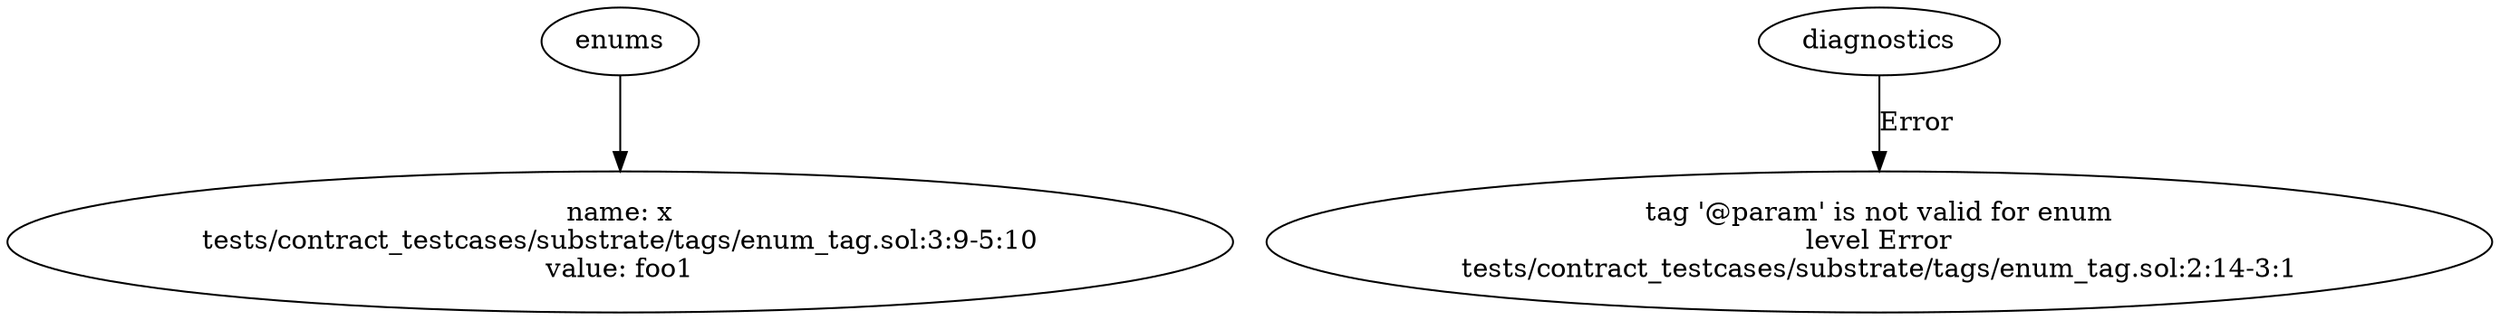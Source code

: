 strict digraph "tests/contract_testcases/substrate/tags/enum_tag.sol" {
	x [label="name: x\ntests/contract_testcases/substrate/tags/enum_tag.sol:3:9-5:10\nvalue: foo1"]
	diagnostic [label="tag '@param' is not valid for enum\nlevel Error\ntests/contract_testcases/substrate/tags/enum_tag.sol:2:14-3:1"]
	enums -> x
	diagnostics -> diagnostic [label="Error"]
}
